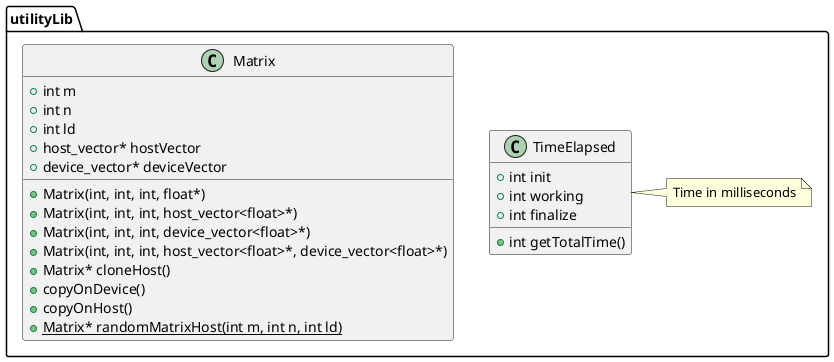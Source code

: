 @startuml BaseUtilityDiagram

package utilityLib{

    class Matrix{
        + int m
        + int n
        + int ld
        + host_vector* hostVector
        + device_vector* deviceVector
        
        + Matrix(int, int, int, float*)
        + Matrix(int, int, int, host_vector<float>*)
        + Matrix(int, int, int, device_vector<float>*)
        + Matrix(int, int, int, host_vector<float>*, device_vector<float>*)
        + Matrix* cloneHost()
        + copyOnDevice()
        + copyOnHost()
        {static} + Matrix* randomMatrixHost(int m, int n, int ld)
    }

    class TimeElapsed{
        + int init
        + int working
        + int finalize
        + int getTotalTime()
    }

    note right: Time in milliseconds

    

@enduml
